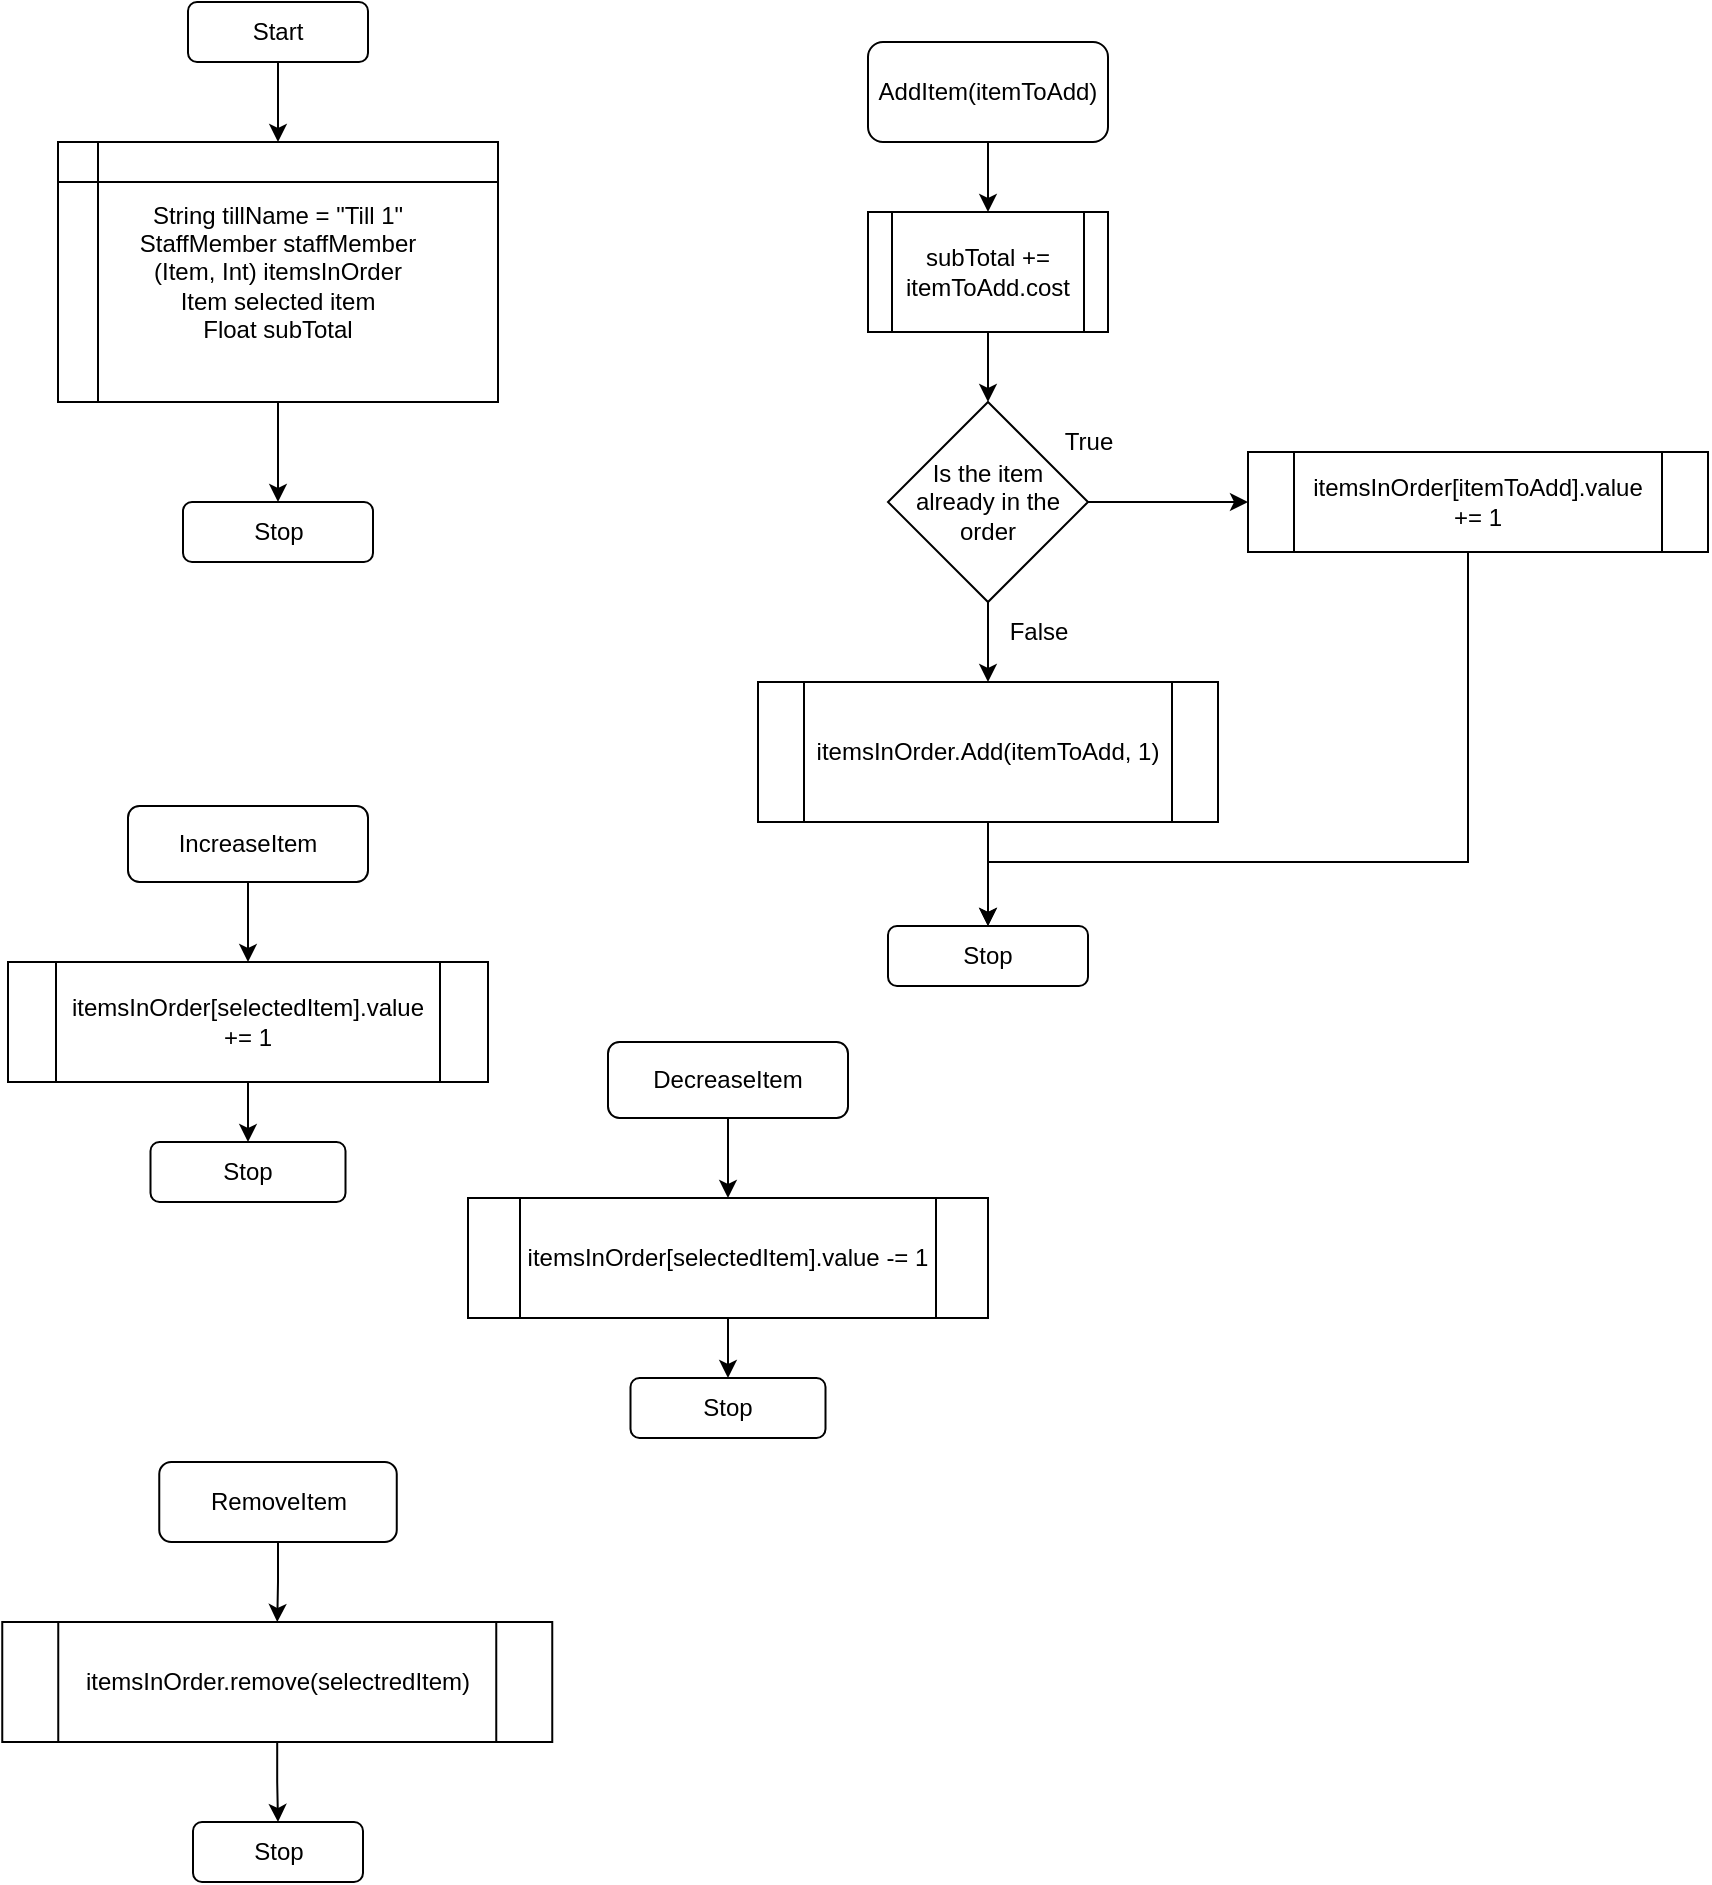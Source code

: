 <mxfile version="20.3.0" type="device"><diagram id="ohqML1AxywM868lq_t9B" name="Page-1"><mxGraphModel dx="426" dy="697" grid="1" gridSize="10" guides="1" tooltips="1" connect="1" arrows="1" fold="1" page="1" pageScale="1" pageWidth="827" pageHeight="1169" math="0" shadow="0"><root><mxCell id="0"/><mxCell id="1" parent="0"/><mxCell id="eGjmSRUFdye4GbhtSNk7-4" style="edgeStyle=orthogonalEdgeStyle;rounded=0;orthogonalLoop=1;jettySize=auto;html=1;entryX=0.5;entryY=0;entryDx=0;entryDy=0;" edge="1" parent="1" source="eGjmSRUFdye4GbhtSNk7-1" target="eGjmSRUFdye4GbhtSNk7-2"><mxGeometry relative="1" as="geometry"/></mxCell><mxCell id="eGjmSRUFdye4GbhtSNk7-1" value="Start" style="rounded=1;whiteSpace=wrap;html=1;" vertex="1" parent="1"><mxGeometry x="120" y="30" width="90" height="30" as="geometry"/></mxCell><mxCell id="eGjmSRUFdye4GbhtSNk7-5" style="edgeStyle=orthogonalEdgeStyle;rounded=0;orthogonalLoop=1;jettySize=auto;html=1;entryX=0.5;entryY=0;entryDx=0;entryDy=0;" edge="1" parent="1" source="eGjmSRUFdye4GbhtSNk7-2" target="eGjmSRUFdye4GbhtSNk7-3"><mxGeometry relative="1" as="geometry"/></mxCell><mxCell id="eGjmSRUFdye4GbhtSNk7-2" value="String tillName = &quot;Till 1&quot;&lt;br&gt;StaffMember staffMember&lt;br&gt;(Item, Int) itemsInOrder&lt;br&gt;Item selected item&lt;br&gt;Float subTotal" style="shape=internalStorage;whiteSpace=wrap;html=1;backgroundOutline=1;" vertex="1" parent="1"><mxGeometry x="55" y="100" width="220" height="130" as="geometry"/></mxCell><mxCell id="eGjmSRUFdye4GbhtSNk7-3" value="Stop" style="rounded=1;whiteSpace=wrap;html=1;" vertex="1" parent="1"><mxGeometry x="117.5" y="280" width="95" height="30" as="geometry"/></mxCell><mxCell id="eGjmSRUFdye4GbhtSNk7-6" value="AddItem(itemToAdd)" style="rounded=1;whiteSpace=wrap;html=1;" vertex="1" parent="1"><mxGeometry x="460" y="50" width="120" height="50" as="geometry"/></mxCell><mxCell id="eGjmSRUFdye4GbhtSNk7-14" style="edgeStyle=orthogonalEdgeStyle;rounded=0;orthogonalLoop=1;jettySize=auto;html=1;" edge="1" parent="1" source="eGjmSRUFdye4GbhtSNk7-7" target="eGjmSRUFdye4GbhtSNk7-8"><mxGeometry relative="1" as="geometry"/></mxCell><mxCell id="eGjmSRUFdye4GbhtSNk7-7" value="subTotal += itemToAdd.cost" style="shape=process;whiteSpace=wrap;html=1;backgroundOutline=1;" vertex="1" parent="1"><mxGeometry x="460" y="135" width="120" height="60" as="geometry"/></mxCell><mxCell id="eGjmSRUFdye4GbhtSNk7-15" style="edgeStyle=orthogonalEdgeStyle;rounded=0;orthogonalLoop=1;jettySize=auto;html=1;entryX=0.5;entryY=0;entryDx=0;entryDy=0;" edge="1" parent="1" source="eGjmSRUFdye4GbhtSNk7-8" target="eGjmSRUFdye4GbhtSNk7-11"><mxGeometry relative="1" as="geometry"/></mxCell><mxCell id="eGjmSRUFdye4GbhtSNk7-18" style="edgeStyle=orthogonalEdgeStyle;rounded=0;orthogonalLoop=1;jettySize=auto;html=1;" edge="1" parent="1" source="eGjmSRUFdye4GbhtSNk7-8" target="eGjmSRUFdye4GbhtSNk7-9"><mxGeometry relative="1" as="geometry"/></mxCell><mxCell id="eGjmSRUFdye4GbhtSNk7-8" value="Is the item already in the order" style="rhombus;whiteSpace=wrap;html=1;" vertex="1" parent="1"><mxGeometry x="470" y="230" width="100" height="100" as="geometry"/></mxCell><mxCell id="eGjmSRUFdye4GbhtSNk7-20" style="edgeStyle=orthogonalEdgeStyle;rounded=0;orthogonalLoop=1;jettySize=auto;html=1;entryX=0.5;entryY=0;entryDx=0;entryDy=0;" edge="1" parent="1" source="eGjmSRUFdye4GbhtSNk7-9" target="eGjmSRUFdye4GbhtSNk7-12"><mxGeometry relative="1" as="geometry"><Array as="points"><mxPoint x="760" y="460"/><mxPoint x="520" y="460"/></Array></mxGeometry></mxCell><mxCell id="eGjmSRUFdye4GbhtSNk7-9" value="itemsInOrder[itemToAdd].value += 1" style="shape=process;whiteSpace=wrap;html=1;backgroundOutline=1;" vertex="1" parent="1"><mxGeometry x="650" y="255" width="230" height="50" as="geometry"/></mxCell><mxCell id="eGjmSRUFdye4GbhtSNk7-17" style="edgeStyle=orthogonalEdgeStyle;rounded=0;orthogonalLoop=1;jettySize=auto;html=1;entryX=0.5;entryY=0;entryDx=0;entryDy=0;" edge="1" parent="1" source="eGjmSRUFdye4GbhtSNk7-11" target="eGjmSRUFdye4GbhtSNk7-12"><mxGeometry relative="1" as="geometry"/></mxCell><mxCell id="eGjmSRUFdye4GbhtSNk7-11" value="itemsInOrder.Add(itemToAdd, 1)" style="shape=process;whiteSpace=wrap;html=1;backgroundOutline=1;" vertex="1" parent="1"><mxGeometry x="405" y="370" width="230" height="70" as="geometry"/></mxCell><mxCell id="eGjmSRUFdye4GbhtSNk7-12" value="Stop" style="rounded=1;whiteSpace=wrap;html=1;" vertex="1" parent="1"><mxGeometry x="470" y="492" width="100" height="30" as="geometry"/></mxCell><mxCell id="eGjmSRUFdye4GbhtSNk7-13" value="" style="endArrow=classic;html=1;rounded=0;entryX=0.5;entryY=0;entryDx=0;entryDy=0;exitX=0.5;exitY=1;exitDx=0;exitDy=0;" edge="1" parent="1" source="eGjmSRUFdye4GbhtSNk7-6" target="eGjmSRUFdye4GbhtSNk7-7"><mxGeometry width="50" height="50" relative="1" as="geometry"><mxPoint x="510" y="300" as="sourcePoint"/><mxPoint x="560" y="250" as="targetPoint"/></mxGeometry></mxCell><mxCell id="eGjmSRUFdye4GbhtSNk7-16" value="False" style="text;html=1;align=center;verticalAlign=middle;resizable=0;points=[];autosize=1;strokeColor=none;fillColor=none;" vertex="1" parent="1"><mxGeometry x="520" y="330" width="50" height="30" as="geometry"/></mxCell><mxCell id="eGjmSRUFdye4GbhtSNk7-19" value="True" style="text;html=1;align=center;verticalAlign=middle;resizable=0;points=[];autosize=1;strokeColor=none;fillColor=none;" vertex="1" parent="1"><mxGeometry x="545" y="235" width="50" height="30" as="geometry"/></mxCell><mxCell id="eGjmSRUFdye4GbhtSNk7-24" style="edgeStyle=orthogonalEdgeStyle;rounded=0;orthogonalLoop=1;jettySize=auto;html=1;" edge="1" parent="1" source="eGjmSRUFdye4GbhtSNk7-21" target="eGjmSRUFdye4GbhtSNk7-22"><mxGeometry relative="1" as="geometry"/></mxCell><mxCell id="eGjmSRUFdye4GbhtSNk7-21" value="IncreaseItem" style="rounded=1;whiteSpace=wrap;html=1;" vertex="1" parent="1"><mxGeometry x="90" y="432" width="120" height="38" as="geometry"/></mxCell><mxCell id="eGjmSRUFdye4GbhtSNk7-25" style="edgeStyle=orthogonalEdgeStyle;rounded=0;orthogonalLoop=1;jettySize=auto;html=1;entryX=0.5;entryY=0;entryDx=0;entryDy=0;" edge="1" parent="1" source="eGjmSRUFdye4GbhtSNk7-22" target="eGjmSRUFdye4GbhtSNk7-23"><mxGeometry relative="1" as="geometry"/></mxCell><mxCell id="eGjmSRUFdye4GbhtSNk7-22" value="itemsInOrder[selectedItem].value += 1" style="shape=process;whiteSpace=wrap;html=1;backgroundOutline=1;" vertex="1" parent="1"><mxGeometry x="30" y="510" width="240" height="60" as="geometry"/></mxCell><mxCell id="eGjmSRUFdye4GbhtSNk7-23" value="Stop" style="rounded=1;whiteSpace=wrap;html=1;" vertex="1" parent="1"><mxGeometry x="101.25" y="600" width="97.5" height="30" as="geometry"/></mxCell><mxCell id="eGjmSRUFdye4GbhtSNk7-26" style="edgeStyle=orthogonalEdgeStyle;rounded=0;orthogonalLoop=1;jettySize=auto;html=1;" edge="1" source="eGjmSRUFdye4GbhtSNk7-27" target="eGjmSRUFdye4GbhtSNk7-29" parent="1"><mxGeometry relative="1" as="geometry"/></mxCell><mxCell id="eGjmSRUFdye4GbhtSNk7-27" value="DecreaseItem" style="rounded=1;whiteSpace=wrap;html=1;" vertex="1" parent="1"><mxGeometry x="330" y="550" width="120" height="38" as="geometry"/></mxCell><mxCell id="eGjmSRUFdye4GbhtSNk7-28" style="edgeStyle=orthogonalEdgeStyle;rounded=0;orthogonalLoop=1;jettySize=auto;html=1;entryX=0.5;entryY=0;entryDx=0;entryDy=0;" edge="1" source="eGjmSRUFdye4GbhtSNk7-29" target="eGjmSRUFdye4GbhtSNk7-30" parent="1"><mxGeometry relative="1" as="geometry"/></mxCell><mxCell id="eGjmSRUFdye4GbhtSNk7-29" value="itemsInOrder[selectedItem].value -= 1" style="shape=process;whiteSpace=wrap;html=1;backgroundOutline=1;" vertex="1" parent="1"><mxGeometry x="260" y="628" width="260" height="60" as="geometry"/></mxCell><mxCell id="eGjmSRUFdye4GbhtSNk7-30" value="Stop" style="rounded=1;whiteSpace=wrap;html=1;" vertex="1" parent="1"><mxGeometry x="341.25" y="718" width="97.5" height="30" as="geometry"/></mxCell><mxCell id="eGjmSRUFdye4GbhtSNk7-37" style="edgeStyle=orthogonalEdgeStyle;rounded=0;orthogonalLoop=1;jettySize=auto;html=1;entryX=0.5;entryY=0;entryDx=0;entryDy=0;" edge="1" parent="1" source="eGjmSRUFdye4GbhtSNk7-31" target="eGjmSRUFdye4GbhtSNk7-32"><mxGeometry relative="1" as="geometry"/></mxCell><mxCell id="eGjmSRUFdye4GbhtSNk7-31" value="RemoveItem" style="rounded=1;whiteSpace=wrap;html=1;" vertex="1" parent="1"><mxGeometry x="105.63" y="760" width="118.75" height="40" as="geometry"/></mxCell><mxCell id="eGjmSRUFdye4GbhtSNk7-38" style="edgeStyle=orthogonalEdgeStyle;rounded=0;orthogonalLoop=1;jettySize=auto;html=1;entryX=0.5;entryY=0;entryDx=0;entryDy=0;" edge="1" parent="1" source="eGjmSRUFdye4GbhtSNk7-32" target="eGjmSRUFdye4GbhtSNk7-36"><mxGeometry relative="1" as="geometry"/></mxCell><mxCell id="eGjmSRUFdye4GbhtSNk7-32" value="itemsInOrder.remove(selectredItem)" style="shape=process;whiteSpace=wrap;html=1;backgroundOutline=1;" vertex="1" parent="1"><mxGeometry x="27.13" y="840" width="275" height="60" as="geometry"/></mxCell><mxCell id="eGjmSRUFdye4GbhtSNk7-36" value="Stop" style="rounded=1;whiteSpace=wrap;html=1;" vertex="1" parent="1"><mxGeometry x="122.5" y="940" width="85" height="30" as="geometry"/></mxCell></root></mxGraphModel></diagram></mxfile>